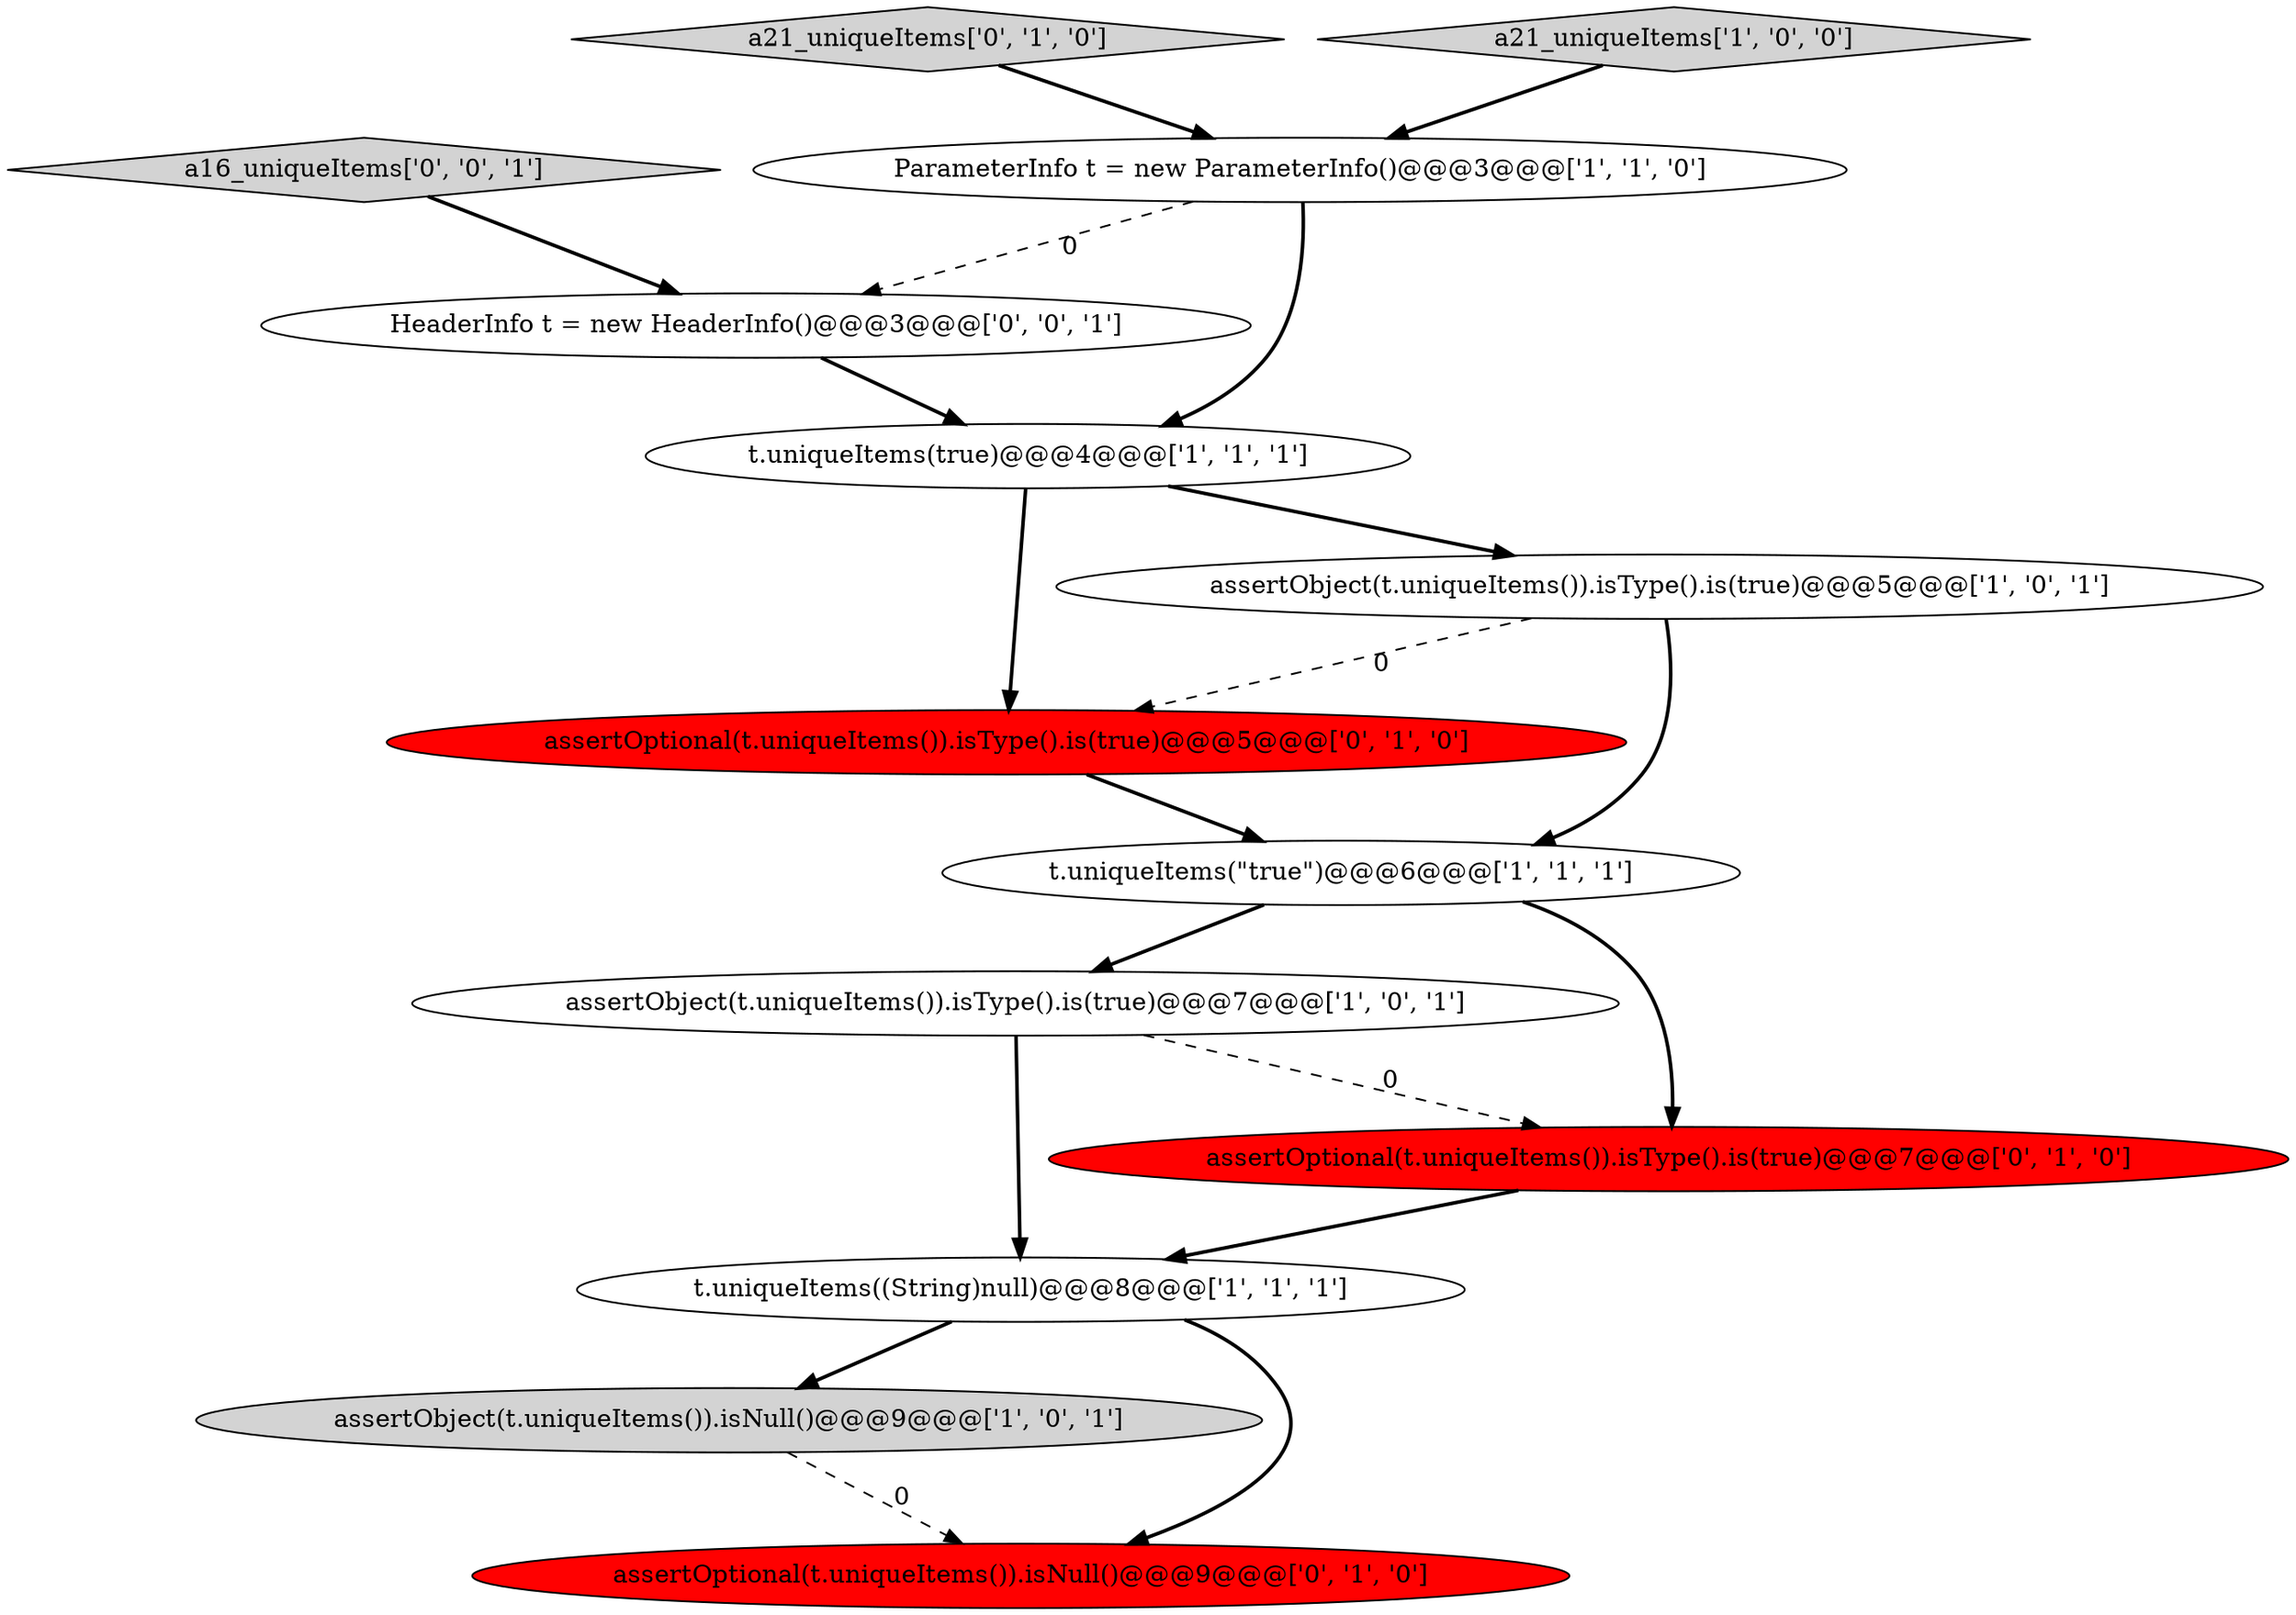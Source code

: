 digraph {
3 [style = filled, label = "ParameterInfo t = new ParameterInfo()@@@3@@@['1', '1', '0']", fillcolor = white, shape = ellipse image = "AAA0AAABBB1BBB"];
12 [style = filled, label = "a16_uniqueItems['0', '0', '1']", fillcolor = lightgray, shape = diamond image = "AAA0AAABBB3BBB"];
2 [style = filled, label = "assertObject(t.uniqueItems()).isType().is(true)@@@7@@@['1', '0', '1']", fillcolor = white, shape = ellipse image = "AAA0AAABBB1BBB"];
6 [style = filled, label = "t.uniqueItems((String)null)@@@8@@@['1', '1', '1']", fillcolor = white, shape = ellipse image = "AAA0AAABBB1BBB"];
8 [style = filled, label = "assertOptional(t.uniqueItems()).isType().is(true)@@@5@@@['0', '1', '0']", fillcolor = red, shape = ellipse image = "AAA1AAABBB2BBB"];
13 [style = filled, label = "HeaderInfo t = new HeaderInfo()@@@3@@@['0', '0', '1']", fillcolor = white, shape = ellipse image = "AAA0AAABBB3BBB"];
11 [style = filled, label = "a21_uniqueItems['0', '1', '0']", fillcolor = lightgray, shape = diamond image = "AAA0AAABBB2BBB"];
7 [style = filled, label = "assertObject(t.uniqueItems()).isNull()@@@9@@@['1', '0', '1']", fillcolor = lightgray, shape = ellipse image = "AAA0AAABBB1BBB"];
5 [style = filled, label = "t.uniqueItems(true)@@@4@@@['1', '1', '1']", fillcolor = white, shape = ellipse image = "AAA0AAABBB1BBB"];
4 [style = filled, label = "assertObject(t.uniqueItems()).isType().is(true)@@@5@@@['1', '0', '1']", fillcolor = white, shape = ellipse image = "AAA0AAABBB1BBB"];
9 [style = filled, label = "assertOptional(t.uniqueItems()).isType().is(true)@@@7@@@['0', '1', '0']", fillcolor = red, shape = ellipse image = "AAA1AAABBB2BBB"];
0 [style = filled, label = "t.uniqueItems(\"true\")@@@6@@@['1', '1', '1']", fillcolor = white, shape = ellipse image = "AAA0AAABBB1BBB"];
10 [style = filled, label = "assertOptional(t.uniqueItems()).isNull()@@@9@@@['0', '1', '0']", fillcolor = red, shape = ellipse image = "AAA1AAABBB2BBB"];
1 [style = filled, label = "a21_uniqueItems['1', '0', '0']", fillcolor = lightgray, shape = diamond image = "AAA0AAABBB1BBB"];
1->3 [style = bold, label=""];
8->0 [style = bold, label=""];
12->13 [style = bold, label=""];
5->8 [style = bold, label=""];
7->10 [style = dashed, label="0"];
3->5 [style = bold, label=""];
0->9 [style = bold, label=""];
9->6 [style = bold, label=""];
4->8 [style = dashed, label="0"];
6->7 [style = bold, label=""];
11->3 [style = bold, label=""];
2->9 [style = dashed, label="0"];
3->13 [style = dashed, label="0"];
2->6 [style = bold, label=""];
6->10 [style = bold, label=""];
5->4 [style = bold, label=""];
4->0 [style = bold, label=""];
0->2 [style = bold, label=""];
13->5 [style = bold, label=""];
}
